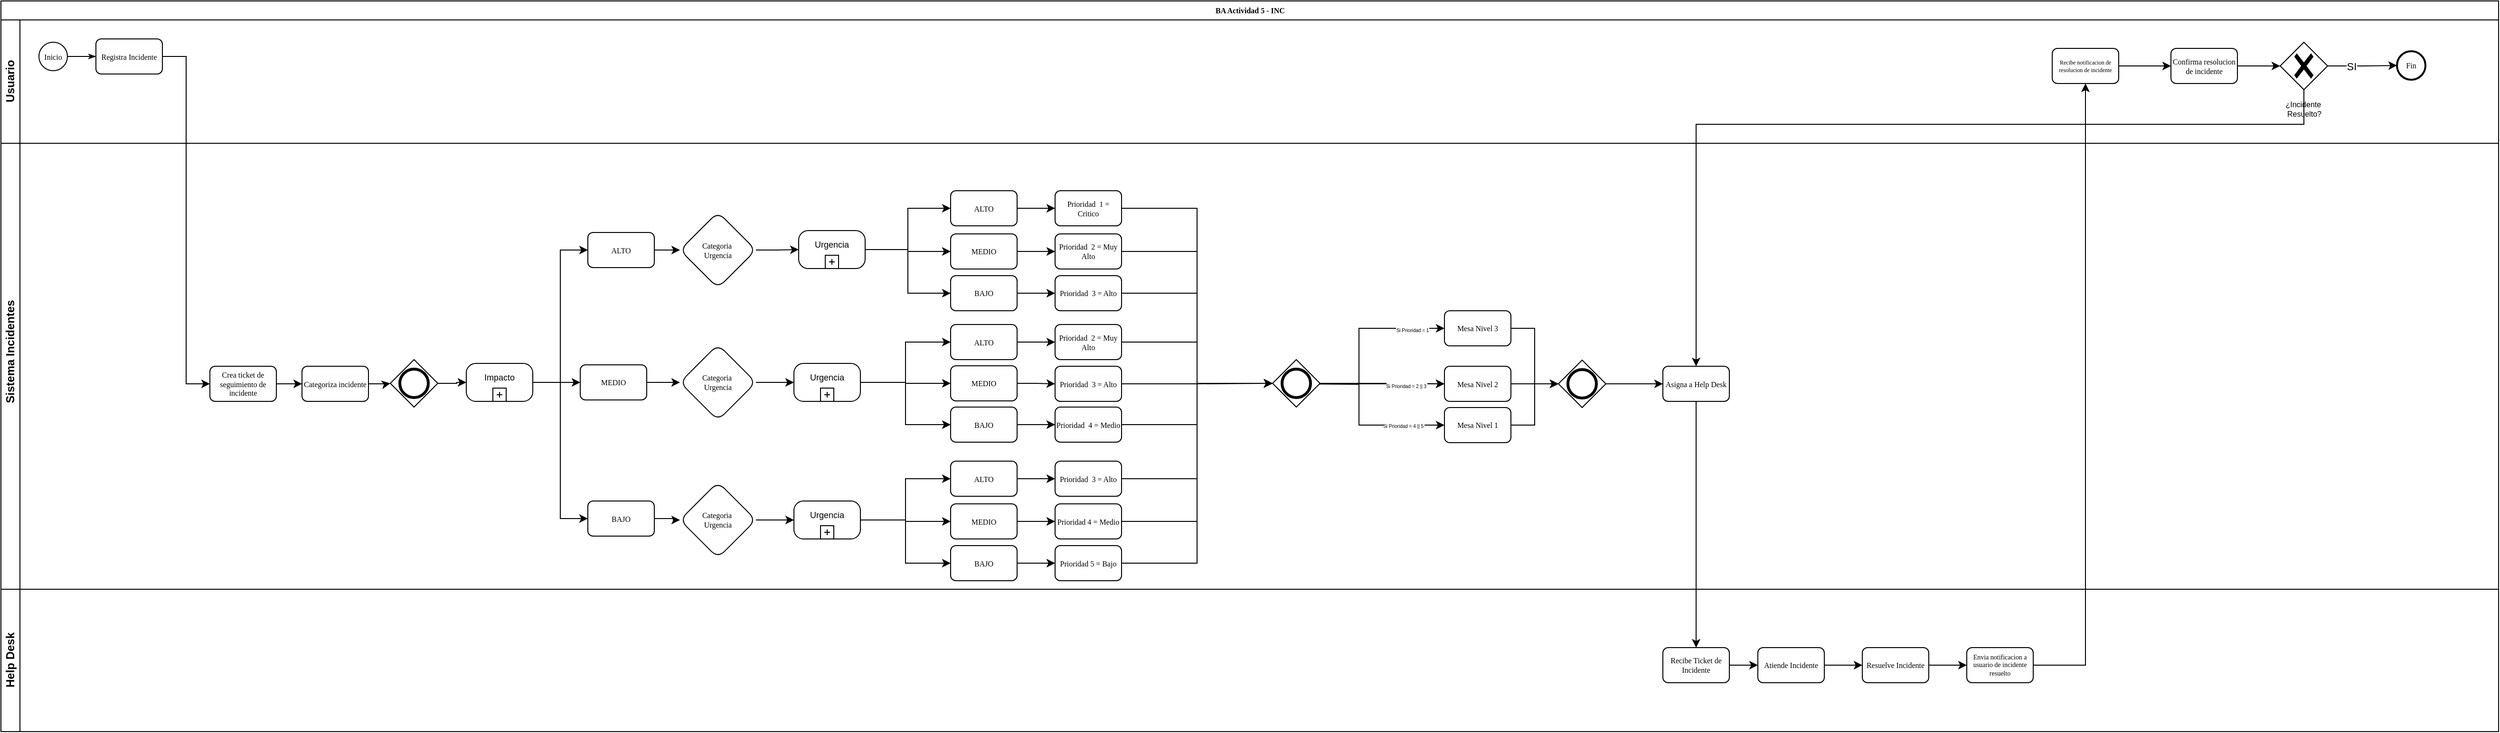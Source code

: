 <mxfile version="24.7.16">
  <diagram name="Page-1" id="c7488fd3-1785-93aa-aadb-54a6760d102a">
    <mxGraphModel dx="809" dy="1863" grid="1" gridSize="10" guides="1" tooltips="1" connect="1" arrows="1" fold="1" page="1" pageScale="1" pageWidth="1100" pageHeight="850" background="none" math="0" shadow="0">
      <root>
        <mxCell id="0" />
        <mxCell id="1" parent="0" />
        <mxCell id="2b4e8129b02d487f-1" value="BA Actividad 5 - INC" style="swimlane;html=1;childLayout=stackLayout;horizontal=1;startSize=20;horizontalStack=0;rounded=0;shadow=0;labelBackgroundColor=none;strokeWidth=1;fontFamily=Verdana;fontSize=8;align=center;" parent="1" vertex="1">
          <mxGeometry x="1530" y="-130" width="2630" height="770" as="geometry" />
        </mxCell>
        <mxCell id="e23jJSi7eGpReLM6J05w-50" value="" style="edgeStyle=orthogonalEdgeStyle;rounded=0;orthogonalLoop=1;jettySize=auto;html=1;entryX=0.5;entryY=0;entryDx=0;entryDy=0;exitX=0.5;exitY=1;exitDx=0;exitDy=0;" parent="2b4e8129b02d487f-1" source="e23jJSi7eGpReLM6J05w-35" target="e23jJSi7eGpReLM6J05w-64" edge="1">
          <mxGeometry relative="1" as="geometry">
            <mxPoint x="1445.067" y="559.5" as="targetPoint" />
          </mxGeometry>
        </mxCell>
        <mxCell id="2b4e8129b02d487f-3" value="Sistema Incidentes&amp;nbsp; &amp;nbsp; &amp;nbsp; &amp;nbsp; &amp;nbsp; &amp;nbsp; &amp;nbsp; &amp;nbsp; &amp;nbsp; &amp;nbsp; &amp;nbsp; &amp;nbsp; &amp;nbsp; &amp;nbsp; &amp;nbsp;&amp;nbsp;" style="swimlane;html=1;startSize=20;horizontal=0;" parent="2b4e8129b02d487f-1" vertex="1">
          <mxGeometry y="20" width="2630" height="600" as="geometry" />
        </mxCell>
        <mxCell id="e23jJSi7eGpReLM6J05w-98" value="" style="edgeStyle=orthogonalEdgeStyle;rounded=0;orthogonalLoop=1;jettySize=auto;html=1;" parent="2b4e8129b02d487f-3" source="2b4e8129b02d487f-7" target="e23jJSi7eGpReLM6J05w-97" edge="1">
          <mxGeometry relative="1" as="geometry" />
        </mxCell>
        <mxCell id="2b4e8129b02d487f-7" value="Crea ticket de seguimiento de incidente" style="rounded=1;whiteSpace=wrap;html=1;shadow=0;labelBackgroundColor=none;strokeWidth=1;fontFamily=Verdana;fontSize=8;align=center;" parent="2b4e8129b02d487f-3" vertex="1">
          <mxGeometry x="220" y="365" width="70" height="37" as="geometry" />
        </mxCell>
        <mxCell id="e23jJSi7eGpReLM6J05w-94" style="edgeStyle=orthogonalEdgeStyle;rounded=0;orthogonalLoop=1;jettySize=auto;html=1;entryX=0;entryY=0.5;entryDx=0;entryDy=0;exitX=1;exitY=0.5;exitDx=0;exitDy=0;exitPerimeter=0;" parent="2b4e8129b02d487f-3" source="e23jJSi7eGpReLM6J05w-47" target="e23jJSi7eGpReLM6J05w-84" edge="1">
          <mxGeometry relative="1" as="geometry">
            <mxPoint x="492" y="423.53" as="sourcePoint" />
          </mxGeometry>
        </mxCell>
        <mxCell id="e23jJSi7eGpReLM6J05w-95" style="edgeStyle=orthogonalEdgeStyle;rounded=0;orthogonalLoop=1;jettySize=auto;html=1;entryX=0;entryY=0.5;entryDx=0;entryDy=0;exitX=1;exitY=0.5;exitDx=0;exitDy=0;exitPerimeter=0;" parent="2b4e8129b02d487f-3" source="e23jJSi7eGpReLM6J05w-47" target="e23jJSi7eGpReLM6J05w-85" edge="1">
          <mxGeometry relative="1" as="geometry">
            <mxPoint x="492" y="423.53" as="sourcePoint" />
          </mxGeometry>
        </mxCell>
        <mxCell id="e23jJSi7eGpReLM6J05w-47" value="Impacto&lt;div&gt;&lt;br&gt;&lt;/div&gt;" style="points=[[0.25,0,0],[0.5,0,0],[0.75,0,0],[1,0.25,0],[1,0.5,0],[1,0.75,0],[0.75,1,0],[0.5,1,0],[0.25,1,0],[0,0.75,0],[0,0.5,0],[0,0.25,0]];shape=mxgraph.bpmn.task;whiteSpace=wrap;rectStyle=rounded;size=10;html=1;container=1;expand=0;collapsible=0;taskMarker=abstract;isLoopSub=1;fontSize=9;" parent="2b4e8129b02d487f-3" vertex="1">
          <mxGeometry x="490" y="362" width="70" height="40" as="geometry" />
        </mxCell>
        <mxCell id="e23jJSi7eGpReLM6J05w-91" style="edgeStyle=orthogonalEdgeStyle;rounded=0;orthogonalLoop=1;jettySize=auto;html=1;entryX=0;entryY=0.5;entryDx=0;entryDy=0;" parent="2b4e8129b02d487f-3" source="e23jJSi7eGpReLM6J05w-48" target="e23jJSi7eGpReLM6J05w-88" edge="1">
          <mxGeometry relative="1" as="geometry" />
        </mxCell>
        <mxCell id="e23jJSi7eGpReLM6J05w-92" style="edgeStyle=orthogonalEdgeStyle;rounded=0;orthogonalLoop=1;jettySize=auto;html=1;entryX=0;entryY=0.5;entryDx=0;entryDy=0;" parent="2b4e8129b02d487f-3" source="e23jJSi7eGpReLM6J05w-48" target="e23jJSi7eGpReLM6J05w-90" edge="1">
          <mxGeometry relative="1" as="geometry" />
        </mxCell>
        <mxCell id="e23jJSi7eGpReLM6J05w-93" style="edgeStyle=orthogonalEdgeStyle;rounded=0;orthogonalLoop=1;jettySize=auto;html=1;entryX=0;entryY=0.5;entryDx=0;entryDy=0;" parent="2b4e8129b02d487f-3" source="e23jJSi7eGpReLM6J05w-48" target="e23jJSi7eGpReLM6J05w-89" edge="1">
          <mxGeometry relative="1" as="geometry" />
        </mxCell>
        <mxCell id="e23jJSi7eGpReLM6J05w-48" value="Urgencia&lt;div&gt;&lt;br&gt;&lt;/div&gt;" style="points=[[0.25,0,0],[0.5,0,0],[0.75,0,0],[1,0.25,0],[1,0.5,0],[1,0.75,0],[0.75,1,0],[0.5,1,0],[0.25,1,0],[0,0.75,0],[0,0.5,0],[0,0.25,0]];shape=mxgraph.bpmn.task;whiteSpace=wrap;rectStyle=rounded;size=10;html=1;container=1;expand=0;collapsible=0;taskMarker=abstract;isLoopSub=1;fontSize=9;" parent="2b4e8129b02d487f-3" vertex="1">
          <mxGeometry x="840" y="222.03" width="70" height="40" as="geometry" />
        </mxCell>
        <mxCell id="kNHVF4_L03INx26dkws6-225" style="edgeStyle=orthogonalEdgeStyle;rounded=0;orthogonalLoop=1;jettySize=auto;html=1;entryX=0;entryY=0.5;entryDx=0;entryDy=0;" edge="1" parent="2b4e8129b02d487f-3" source="e23jJSi7eGpReLM6J05w-89" target="kNHVF4_L03INx26dkws6-110">
          <mxGeometry relative="1" as="geometry" />
        </mxCell>
        <mxCell id="e23jJSi7eGpReLM6J05w-89" value="MEDIO" style="rounded=1;whiteSpace=wrap;html=1;shadow=0;labelBackgroundColor=none;strokeWidth=1;fontFamily=Verdana;fontSize=8;align=center;" parent="2b4e8129b02d487f-3" vertex="1">
          <mxGeometry x="1000" y="225.53" width="70" height="37" as="geometry" />
        </mxCell>
        <mxCell id="e23jJSi7eGpReLM6J05w-97" value="Categoriza incidente" style="rounded=1;whiteSpace=wrap;html=1;shadow=0;labelBackgroundColor=none;strokeWidth=1;fontFamily=Verdana;fontSize=8;align=center;" parent="2b4e8129b02d487f-3" vertex="1">
          <mxGeometry x="317" y="365" width="70" height="37" as="geometry" />
        </mxCell>
        <mxCell id="e23jJSi7eGpReLM6J05w-99" value="" style="points=[[0.25,0.25,0],[0.5,0,0],[0.75,0.25,0],[1,0.5,0],[0.75,0.75,0],[0.5,1,0],[0.25,0.75,0],[0,0.5,0]];shape=mxgraph.bpmn.gateway2;html=1;verticalLabelPosition=bottom;labelBackgroundColor=#ffffff;verticalAlign=top;align=center;perimeter=rhombusPerimeter;outlineConnect=0;outline=end;symbol=general;" parent="2b4e8129b02d487f-3" vertex="1">
          <mxGeometry x="410" y="358" width="50" height="50" as="geometry" />
        </mxCell>
        <mxCell id="e23jJSi7eGpReLM6J05w-101" style="edgeStyle=orthogonalEdgeStyle;rounded=0;orthogonalLoop=1;jettySize=auto;html=1;entryX=0;entryY=0.5;entryDx=0;entryDy=0;entryPerimeter=0;" parent="2b4e8129b02d487f-3" source="e23jJSi7eGpReLM6J05w-99" target="e23jJSi7eGpReLM6J05w-47" edge="1">
          <mxGeometry relative="1" as="geometry" />
        </mxCell>
        <mxCell id="kNHVF4_L03INx26dkws6-99" value="" style="edgeStyle=orthogonalEdgeStyle;rounded=0;orthogonalLoop=1;jettySize=auto;html=1;" edge="1" parent="2b4e8129b02d487f-3" source="e23jJSi7eGpReLM6J05w-84" target="kNHVF4_L03INx26dkws6-98">
          <mxGeometry relative="1" as="geometry" />
        </mxCell>
        <mxCell id="e23jJSi7eGpReLM6J05w-84" value="ALTO" style="rounded=1;whiteSpace=wrap;html=1;shadow=0;labelBackgroundColor=none;strokeWidth=1;fontFamily=Verdana;fontSize=8;align=center;" parent="2b4e8129b02d487f-3" vertex="1">
          <mxGeometry x="618" y="224.03" width="70" height="37" as="geometry" />
        </mxCell>
        <mxCell id="kNHVF4_L03INx26dkws6-109" value="" style="edgeStyle=orthogonalEdgeStyle;rounded=0;orthogonalLoop=1;jettySize=auto;html=1;" edge="1" parent="2b4e8129b02d487f-3" source="e23jJSi7eGpReLM6J05w-88" target="kNHVF4_L03INx26dkws6-108">
          <mxGeometry relative="1" as="geometry" />
        </mxCell>
        <mxCell id="e23jJSi7eGpReLM6J05w-88" value="ALTO" style="rounded=1;whiteSpace=wrap;html=1;shadow=0;labelBackgroundColor=none;strokeWidth=1;fontFamily=Verdana;fontSize=8;align=center;" parent="2b4e8129b02d487f-3" vertex="1">
          <mxGeometry x="1000" y="180.03" width="70" height="37" as="geometry" />
        </mxCell>
        <mxCell id="2b4e8129b02d487f-2" value="Usuario" style="swimlane;html=1;startSize=20;horizontal=0;" parent="2b4e8129b02d487f-3" vertex="1">
          <mxGeometry width="2630" height="130" as="geometry" />
        </mxCell>
        <mxCell id="2b4e8129b02d487f-18" style="edgeStyle=orthogonalEdgeStyle;rounded=0;html=1;labelBackgroundColor=none;startArrow=none;startFill=0;startSize=5;endArrow=classicThin;endFill=1;endSize=5;jettySize=auto;orthogonalLoop=1;strokeWidth=1;fontFamily=Verdana;fontSize=8" parent="2b4e8129b02d487f-2" source="2b4e8129b02d487f-5" target="2b4e8129b02d487f-6" edge="1">
          <mxGeometry relative="1" as="geometry" />
        </mxCell>
        <mxCell id="2b4e8129b02d487f-5" value="Inicio" style="ellipse;whiteSpace=wrap;html=1;rounded=0;shadow=0;labelBackgroundColor=none;strokeWidth=1;fontFamily=Verdana;fontSize=8;align=center;" parent="2b4e8129b02d487f-2" vertex="1">
          <mxGeometry x="40" y="23.5" width="30" height="30" as="geometry" />
        </mxCell>
        <mxCell id="2b4e8129b02d487f-6" value="Registra Incidente" style="rounded=1;whiteSpace=wrap;html=1;shadow=0;labelBackgroundColor=none;strokeWidth=1;fontFamily=Verdana;fontSize=8;align=center;" parent="2b4e8129b02d487f-2" vertex="1">
          <mxGeometry x="100" y="20.0" width="70" height="37" as="geometry" />
        </mxCell>
        <mxCell id="e23jJSi7eGpReLM6J05w-70" value="&lt;font style=&quot;font-size: 6px;&quot;&gt;Recibe notificacion de resolucion de incidente&lt;/font&gt;" style="rounded=1;whiteSpace=wrap;html=1;shadow=0;labelBackgroundColor=none;strokeWidth=1;fontFamily=Verdana;fontSize=6;align=center;" parent="2b4e8129b02d487f-2" vertex="1">
          <mxGeometry x="2160" y="30" width="70" height="37" as="geometry" />
        </mxCell>
        <mxCell id="e23jJSi7eGpReLM6J05w-73" value="" style="edgeStyle=orthogonalEdgeStyle;rounded=0;orthogonalLoop=1;jettySize=auto;html=1;" parent="2b4e8129b02d487f-2" source="e23jJSi7eGpReLM6J05w-70" target="e23jJSi7eGpReLM6J05w-72" edge="1">
          <mxGeometry relative="1" as="geometry" />
        </mxCell>
        <mxCell id="e23jJSi7eGpReLM6J05w-72" value="&lt;font style=&quot;font-size: 8px;&quot;&gt;Confirma resolucion de incidente&lt;/font&gt;" style="rounded=1;whiteSpace=wrap;html=1;shadow=0;labelBackgroundColor=none;strokeWidth=1;fontFamily=Verdana;fontSize=7;align=center;" parent="2b4e8129b02d487f-2" vertex="1">
          <mxGeometry x="2285" y="30" width="70" height="37" as="geometry" />
        </mxCell>
        <mxCell id="e23jJSi7eGpReLM6J05w-2" value="&lt;font style=&quot;font-size: 8px;&quot;&gt;¿Incidente&amp;nbsp;&lt;/font&gt;&lt;div style=&quot;font-size: 8px;&quot;&gt;&lt;font style=&quot;font-size: 8px;&quot;&gt;Resuelto?&lt;/font&gt;&lt;/div&gt;" style="points=[[0.25,0.25,0],[0.5,0,0],[0.75,0.25,0],[1,0.5,0],[0.75,0.75,0],[0.5,1,0],[0.25,0.75,0],[0,0.5,0]];shape=mxgraph.bpmn.gateway2;html=1;verticalLabelPosition=bottom;labelBackgroundColor=#ffffff;verticalAlign=top;align=center;perimeter=rhombusPerimeter;outlineConnect=0;outline=none;symbol=none;gwType=exclusive;" parent="2b4e8129b02d487f-2" vertex="1">
          <mxGeometry x="2400" y="23.5" width="50" height="50" as="geometry" />
        </mxCell>
        <mxCell id="e23jJSi7eGpReLM6J05w-74" style="edgeStyle=orthogonalEdgeStyle;rounded=0;orthogonalLoop=1;jettySize=auto;html=1;" parent="2b4e8129b02d487f-2" source="e23jJSi7eGpReLM6J05w-72" target="e23jJSi7eGpReLM6J05w-2" edge="1">
          <mxGeometry relative="1" as="geometry" />
        </mxCell>
        <mxCell id="e23jJSi7eGpReLM6J05w-78" value="Fin" style="ellipse;whiteSpace=wrap;html=1;rounded=0;shadow=0;labelBackgroundColor=none;strokeWidth=2;fontFamily=Verdana;fontSize=8;align=center;" parent="2b4e8129b02d487f-2" vertex="1">
          <mxGeometry x="2523" y="33" width="30" height="30" as="geometry" />
        </mxCell>
        <mxCell id="e23jJSi7eGpReLM6J05w-79" value="" style="edgeStyle=orthogonalEdgeStyle;rounded=0;orthogonalLoop=1;jettySize=auto;html=1;" parent="2b4e8129b02d487f-2" source="e23jJSi7eGpReLM6J05w-2" target="e23jJSi7eGpReLM6J05w-78" edge="1">
          <mxGeometry relative="1" as="geometry" />
        </mxCell>
        <mxCell id="e23jJSi7eGpReLM6J05w-80" value="SI" style="edgeLabel;html=1;align=center;verticalAlign=middle;resizable=0;points=[];" parent="e23jJSi7eGpReLM6J05w-79" vertex="1" connectable="0">
          <mxGeometry x="-0.325" relative="1" as="geometry">
            <mxPoint as="offset" />
          </mxGeometry>
        </mxCell>
        <mxCell id="e23jJSi7eGpReLM6J05w-1" value="" style="edgeStyle=orthogonalEdgeStyle;rounded=0;orthogonalLoop=1;jettySize=auto;html=1;exitX=1;exitY=0.5;exitDx=0;exitDy=0;entryX=0;entryY=0.5;entryDx=0;entryDy=0;" parent="2b4e8129b02d487f-3" source="2b4e8129b02d487f-6" target="2b4e8129b02d487f-7" edge="1">
          <mxGeometry relative="1" as="geometry">
            <mxPoint x="180" y="89.997" as="sourcePoint" />
          </mxGeometry>
        </mxCell>
        <mxCell id="kNHVF4_L03INx26dkws6-103" value="" style="edgeStyle=orthogonalEdgeStyle;rounded=0;orthogonalLoop=1;jettySize=auto;html=1;" edge="1" parent="2b4e8129b02d487f-3" source="e23jJSi7eGpReLM6J05w-85" target="kNHVF4_L03INx26dkws6-101">
          <mxGeometry relative="1" as="geometry" />
        </mxCell>
        <mxCell id="e23jJSi7eGpReLM6J05w-85" value="MEDIO" style="rounded=1;whiteSpace=wrap;html=1;shadow=0;labelBackgroundColor=none;strokeWidth=1;fontFamily=Verdana;fontSize=8;align=center;" parent="2b4e8129b02d487f-3" vertex="1">
          <mxGeometry x="610" y="363.5" width="70" height="37" as="geometry" />
        </mxCell>
        <mxCell id="kNHVF4_L03INx26dkws6-226" style="edgeStyle=orthogonalEdgeStyle;rounded=0;orthogonalLoop=1;jettySize=auto;html=1;entryX=0;entryY=0.5;entryDx=0;entryDy=0;" edge="1" parent="2b4e8129b02d487f-3" source="e23jJSi7eGpReLM6J05w-90" target="kNHVF4_L03INx26dkws6-112">
          <mxGeometry relative="1" as="geometry" />
        </mxCell>
        <mxCell id="e23jJSi7eGpReLM6J05w-90" value="BAJO" style="rounded=1;whiteSpace=wrap;html=1;shadow=0;labelBackgroundColor=none;strokeWidth=1;fontFamily=Verdana;fontSize=8;align=center;" parent="2b4e8129b02d487f-3" vertex="1">
          <mxGeometry x="1000" y="269.53" width="70" height="37" as="geometry" />
        </mxCell>
        <mxCell id="e23jJSi7eGpReLM6J05w-119" style="edgeStyle=orthogonalEdgeStyle;rounded=0;orthogonalLoop=1;jettySize=auto;html=1;entryX=0;entryY=0.5;entryDx=0;entryDy=0;entryPerimeter=0;" parent="2b4e8129b02d487f-3" source="e23jJSi7eGpReLM6J05w-97" target="e23jJSi7eGpReLM6J05w-99" edge="1">
          <mxGeometry relative="1" as="geometry" />
        </mxCell>
        <mxCell id="e23jJSi7eGpReLM6J05w-18" value="Prioridad&amp;nbsp;&amp;nbsp;2 = Muy Alto" style="rounded=1;whiteSpace=wrap;html=1;shadow=0;labelBackgroundColor=none;strokeWidth=1;fontFamily=Verdana;fontSize=8;align=center;" parent="2b4e8129b02d487f-3" vertex="1">
          <mxGeometry x="1110" y="321" width="70" height="37" as="geometry" />
        </mxCell>
        <mxCell id="e23jJSi7eGpReLM6J05w-81" style="edgeStyle=orthogonalEdgeStyle;rounded=0;orthogonalLoop=1;jettySize=auto;html=1;entryX=0.5;entryY=0;entryDx=0;entryDy=0;exitX=0.5;exitY=1;exitDx=0;exitDy=0;exitPerimeter=0;" parent="2b4e8129b02d487f-3" source="e23jJSi7eGpReLM6J05w-2" target="e23jJSi7eGpReLM6J05w-35" edge="1">
          <mxGeometry relative="1" as="geometry">
            <mxPoint x="2780" y="16.5" as="sourcePoint" />
            <mxPoint x="1940" y="31.5" as="targetPoint" />
            <Array as="points">
              <mxPoint x="2425" y="110" />
              <mxPoint x="1785" y="110" />
            </Array>
          </mxGeometry>
        </mxCell>
        <mxCell id="e23jJSi7eGpReLM6J05w-36" style="edgeStyle=orthogonalEdgeStyle;rounded=0;orthogonalLoop=1;jettySize=auto;html=1;entryX=0;entryY=0.5;entryDx=0;entryDy=0;" parent="2b4e8129b02d487f-3" source="e23jJSi7eGpReLM6J05w-24" target="e23jJSi7eGpReLM6J05w-35" edge="1">
          <mxGeometry relative="1" as="geometry" />
        </mxCell>
        <mxCell id="e23jJSi7eGpReLM6J05w-26" style="edgeStyle=orthogonalEdgeStyle;rounded=0;orthogonalLoop=1;jettySize=auto;html=1;entryX=0;entryY=0.5;entryDx=0;entryDy=0;entryPerimeter=0;exitX=1;exitY=0.5;exitDx=0;exitDy=0;" parent="2b4e8129b02d487f-3" source="e23jJSi7eGpReLM6J05w-37" target="e23jJSi7eGpReLM6J05w-24" edge="1">
          <mxGeometry relative="1" as="geometry" />
        </mxCell>
        <mxCell id="e23jJSi7eGpReLM6J05w-45" style="edgeStyle=orthogonalEdgeStyle;rounded=0;orthogonalLoop=1;jettySize=auto;html=1;" parent="2b4e8129b02d487f-3" source="e23jJSi7eGpReLM6J05w-39" target="e23jJSi7eGpReLM6J05w-24" edge="1">
          <mxGeometry relative="1" as="geometry" />
        </mxCell>
        <mxCell id="e23jJSi7eGpReLM6J05w-46" style="edgeStyle=orthogonalEdgeStyle;rounded=0;orthogonalLoop=1;jettySize=auto;html=1;entryX=0;entryY=0.5;entryDx=0;entryDy=0;entryPerimeter=0;exitX=1;exitY=0.5;exitDx=0;exitDy=0;" parent="2b4e8129b02d487f-3" source="e23jJSi7eGpReLM6J05w-42" target="e23jJSi7eGpReLM6J05w-24" edge="1">
          <mxGeometry relative="1" as="geometry">
            <mxPoint x="2092" y="290.497" as="sourcePoint" />
          </mxGeometry>
        </mxCell>
        <mxCell id="e23jJSi7eGpReLM6J05w-24" value="" style="points=[[0.25,0.25,0],[0.5,0,0],[0.75,0.25,0],[1,0.5,0],[0.75,0.75,0],[0.5,1,0],[0.25,0.75,0],[0,0.5,0]];shape=mxgraph.bpmn.gateway2;html=1;verticalLabelPosition=bottom;labelBackgroundColor=#ffffff;verticalAlign=top;align=center;perimeter=rhombusPerimeter;outlineConnect=0;outline=end;symbol=general;" parent="2b4e8129b02d487f-3" vertex="1">
          <mxGeometry x="1640" y="358.5" width="50" height="50" as="geometry" />
        </mxCell>
        <mxCell id="e23jJSi7eGpReLM6J05w-35" value="Asigna a Help Desk" style="rounded=1;whiteSpace=wrap;html=1;shadow=0;labelBackgroundColor=none;strokeWidth=1;fontFamily=Verdana;fontSize=8;align=center;" parent="2b4e8129b02d487f-3" vertex="1">
          <mxGeometry x="1750" y="365" width="70" height="37" as="geometry" />
        </mxCell>
        <mxCell id="e23jJSi7eGpReLM6J05w-37" value="Mesa Nivel 3" style="rounded=1;whiteSpace=wrap;html=1;shadow=0;labelBackgroundColor=none;strokeWidth=1;fontFamily=Verdana;fontSize=8;align=center;" parent="2b4e8129b02d487f-3" vertex="1">
          <mxGeometry x="1520" y="306.53" width="70" height="37" as="geometry" />
        </mxCell>
        <mxCell id="e23jJSi7eGpReLM6J05w-42" value="Mesa Nivel 1" style="rounded=1;whiteSpace=wrap;html=1;shadow=0;labelBackgroundColor=none;strokeWidth=1;fontFamily=Verdana;fontSize=8;align=center;" parent="2b4e8129b02d487f-3" vertex="1">
          <mxGeometry x="1520" y="408.5" width="70" height="37" as="geometry" />
        </mxCell>
        <mxCell id="kNHVF4_L03INx26dkws6-3" style="edgeStyle=orthogonalEdgeStyle;rounded=0;orthogonalLoop=1;jettySize=auto;html=1;exitX=1;exitY=0.5;exitDx=0;exitDy=0;exitPerimeter=0;entryX=0;entryY=0.5;entryDx=0;entryDy=0;" edge="1" parent="2b4e8129b02d487f-3" source="kNHVF4_L03INx26dkws6-1" target="e23jJSi7eGpReLM6J05w-37">
          <mxGeometry relative="1" as="geometry">
            <Array as="points">
              <mxPoint x="1430" y="383" />
              <mxPoint x="1430" y="325" />
            </Array>
          </mxGeometry>
        </mxCell>
        <mxCell id="kNHVF4_L03INx26dkws6-9" value="&lt;font style=&quot;font-size: 5px;&quot;&gt;Si Prioridad = 1&lt;/font&gt;" style="edgeLabel;html=1;align=center;verticalAlign=middle;resizable=0;points=[];" vertex="1" connectable="0" parent="kNHVF4_L03INx26dkws6-3">
          <mxGeometry x="0.637" relative="1" as="geometry">
            <mxPoint as="offset" />
          </mxGeometry>
        </mxCell>
        <mxCell id="kNHVF4_L03INx26dkws6-4" style="edgeStyle=orthogonalEdgeStyle;rounded=0;orthogonalLoop=1;jettySize=auto;html=1;entryX=0;entryY=0.5;entryDx=0;entryDy=0;" edge="1" parent="2b4e8129b02d487f-3" source="kNHVF4_L03INx26dkws6-1" target="e23jJSi7eGpReLM6J05w-39">
          <mxGeometry relative="1" as="geometry" />
        </mxCell>
        <mxCell id="kNHVF4_L03INx26dkws6-5" style="edgeStyle=orthogonalEdgeStyle;rounded=0;orthogonalLoop=1;jettySize=auto;html=1;entryX=0;entryY=0.5;entryDx=0;entryDy=0;" edge="1" parent="2b4e8129b02d487f-3" source="e23jJSi7eGpReLM6J05w-39" target="e23jJSi7eGpReLM6J05w-42">
          <mxGeometry relative="1" as="geometry">
            <Array as="points">
              <mxPoint x="1350" y="384" />
              <mxPoint x="1430" y="384" />
              <mxPoint x="1430" y="427" />
            </Array>
          </mxGeometry>
        </mxCell>
        <mxCell id="kNHVF4_L03INx26dkws6-245" value="&lt;span style=&quot;font-size: 5px;&quot;&gt;Si Prioridad = 4 || 5&amp;nbsp;&lt;/span&gt;" style="edgeLabel;html=1;align=center;verticalAlign=middle;resizable=0;points=[];" vertex="1" connectable="0" parent="kNHVF4_L03INx26dkws6-5">
          <mxGeometry x="0.773" y="1" relative="1" as="geometry">
            <mxPoint as="offset" />
          </mxGeometry>
        </mxCell>
        <mxCell id="kNHVF4_L03INx26dkws6-1" value="" style="points=[[0.25,0.25,0],[0.5,0,0],[0.75,0.25,0],[1,0.5,0],[0.75,0.75,0],[0.5,1,0],[0.25,0.75,0],[0,0.5,0]];shape=mxgraph.bpmn.gateway2;html=1;verticalLabelPosition=bottom;labelBackgroundColor=#ffffff;verticalAlign=top;align=center;perimeter=rhombusPerimeter;outlineConnect=0;outline=end;symbol=general;" vertex="1" parent="2b4e8129b02d487f-3">
          <mxGeometry x="1339" y="358" width="50" height="50" as="geometry" />
        </mxCell>
        <mxCell id="kNHVF4_L03INx26dkws6-84" style="edgeStyle=orthogonalEdgeStyle;rounded=0;orthogonalLoop=1;jettySize=auto;html=1;entryX=0;entryY=0.5;entryDx=0;entryDy=0;" edge="1" parent="2b4e8129b02d487f-3" source="kNHVF4_L03INx26dkws6-87" target="kNHVF4_L03INx26dkws6-89">
          <mxGeometry relative="1" as="geometry" />
        </mxCell>
        <mxCell id="kNHVF4_L03INx26dkws6-85" style="edgeStyle=orthogonalEdgeStyle;rounded=0;orthogonalLoop=1;jettySize=auto;html=1;entryX=0;entryY=0.5;entryDx=0;entryDy=0;" edge="1" parent="2b4e8129b02d487f-3" source="kNHVF4_L03INx26dkws6-87" target="kNHVF4_L03INx26dkws6-90">
          <mxGeometry relative="1" as="geometry" />
        </mxCell>
        <mxCell id="kNHVF4_L03INx26dkws6-86" style="edgeStyle=orthogonalEdgeStyle;rounded=0;orthogonalLoop=1;jettySize=auto;html=1;entryX=0;entryY=0.5;entryDx=0;entryDy=0;" edge="1" parent="2b4e8129b02d487f-3" source="kNHVF4_L03INx26dkws6-87" target="kNHVF4_L03INx26dkws6-88">
          <mxGeometry relative="1" as="geometry" />
        </mxCell>
        <mxCell id="kNHVF4_L03INx26dkws6-87" value="Urgencia&lt;div&gt;&lt;br&gt;&lt;/div&gt;" style="points=[[0.25,0,0],[0.5,0,0],[0.75,0,0],[1,0.25,0],[1,0.5,0],[1,0.75,0],[0.75,1,0],[0.5,1,0],[0.25,1,0],[0,0.75,0],[0,0.5,0],[0,0.25,0]];shape=mxgraph.bpmn.task;whiteSpace=wrap;rectStyle=rounded;size=10;html=1;container=1;expand=0;collapsible=0;taskMarker=abstract;isLoopSub=1;fontSize=9;" vertex="1" parent="2b4e8129b02d487f-3">
          <mxGeometry x="835" y="362" width="70" height="40" as="geometry" />
        </mxCell>
        <mxCell id="kNHVF4_L03INx26dkws6-228" style="edgeStyle=orthogonalEdgeStyle;rounded=0;orthogonalLoop=1;jettySize=auto;html=1;" edge="1" parent="2b4e8129b02d487f-3" source="kNHVF4_L03INx26dkws6-88" target="kNHVF4_L03INx26dkws6-219">
          <mxGeometry relative="1" as="geometry" />
        </mxCell>
        <mxCell id="kNHVF4_L03INx26dkws6-88" value="MEDIO" style="rounded=1;whiteSpace=wrap;html=1;shadow=0;labelBackgroundColor=none;strokeWidth=1;fontFamily=Verdana;fontSize=8;align=center;" vertex="1" parent="2b4e8129b02d487f-3">
          <mxGeometry x="1000" y="364.5" width="70" height="37" as="geometry" />
        </mxCell>
        <mxCell id="kNHVF4_L03INx26dkws6-227" style="edgeStyle=orthogonalEdgeStyle;rounded=0;orthogonalLoop=1;jettySize=auto;html=1;" edge="1" parent="2b4e8129b02d487f-3" source="kNHVF4_L03INx26dkws6-89" target="e23jJSi7eGpReLM6J05w-18">
          <mxGeometry relative="1" as="geometry" />
        </mxCell>
        <mxCell id="kNHVF4_L03INx26dkws6-89" value="ALTO" style="rounded=1;whiteSpace=wrap;html=1;shadow=0;labelBackgroundColor=none;strokeWidth=1;fontFamily=Verdana;fontSize=8;align=center;" vertex="1" parent="2b4e8129b02d487f-3">
          <mxGeometry x="1000" y="321" width="70" height="37" as="geometry" />
        </mxCell>
        <mxCell id="kNHVF4_L03INx26dkws6-231" style="edgeStyle=orthogonalEdgeStyle;rounded=0;orthogonalLoop=1;jettySize=auto;html=1;entryX=0;entryY=0.5;entryDx=0;entryDy=0;" edge="1" parent="2b4e8129b02d487f-3" source="kNHVF4_L03INx26dkws6-90" target="kNHVF4_L03INx26dkws6-220">
          <mxGeometry relative="1" as="geometry" />
        </mxCell>
        <mxCell id="kNHVF4_L03INx26dkws6-90" value="BAJO" style="rounded=1;whiteSpace=wrap;html=1;shadow=0;labelBackgroundColor=none;strokeWidth=1;fontFamily=Verdana;fontSize=8;align=center;" vertex="1" parent="2b4e8129b02d487f-3">
          <mxGeometry x="1000" y="408" width="70" height="37" as="geometry" />
        </mxCell>
        <mxCell id="kNHVF4_L03INx26dkws6-98" value="Categoria&amp;nbsp;&lt;div&gt;Urgencia&lt;/div&gt;" style="rhombus;whiteSpace=wrap;html=1;fontSize=8;fontFamily=Verdana;rounded=1;shadow=0;labelBackgroundColor=none;strokeWidth=1;" vertex="1" parent="2b4e8129b02d487f-3">
          <mxGeometry x="715" y="202.53" width="80" height="80" as="geometry" />
        </mxCell>
        <mxCell id="kNHVF4_L03INx26dkws6-100" style="edgeStyle=orthogonalEdgeStyle;rounded=0;orthogonalLoop=1;jettySize=auto;html=1;entryX=0;entryY=0.5;entryDx=0;entryDy=0;entryPerimeter=0;" edge="1" parent="2b4e8129b02d487f-3" source="kNHVF4_L03INx26dkws6-98" target="e23jJSi7eGpReLM6J05w-48">
          <mxGeometry relative="1" as="geometry" />
        </mxCell>
        <mxCell id="kNHVF4_L03INx26dkws6-101" value="Categoria&amp;nbsp;&lt;div&gt;Urgencia&lt;/div&gt;" style="rhombus;whiteSpace=wrap;html=1;fontSize=8;fontFamily=Verdana;rounded=1;shadow=0;labelBackgroundColor=none;strokeWidth=1;" vertex="1" parent="2b4e8129b02d487f-3">
          <mxGeometry x="715" y="342" width="80" height="80" as="geometry" />
        </mxCell>
        <mxCell id="kNHVF4_L03INx26dkws6-106" style="edgeStyle=orthogonalEdgeStyle;rounded=0;orthogonalLoop=1;jettySize=auto;html=1;entryX=0;entryY=0.5;entryDx=0;entryDy=0;entryPerimeter=0;" edge="1" parent="2b4e8129b02d487f-3" source="kNHVF4_L03INx26dkws6-101" target="kNHVF4_L03INx26dkws6-87">
          <mxGeometry relative="1" as="geometry" />
        </mxCell>
        <mxCell id="kNHVF4_L03INx26dkws6-232" style="edgeStyle=orthogonalEdgeStyle;rounded=0;orthogonalLoop=1;jettySize=auto;html=1;entryX=0;entryY=0.5;entryDx=0;entryDy=0;" edge="1" parent="2b4e8129b02d487f-3" source="kNHVF4_L03INx26dkws6-96" target="kNHVF4_L03INx26dkws6-221">
          <mxGeometry relative="1" as="geometry" />
        </mxCell>
        <mxCell id="kNHVF4_L03INx26dkws6-96" value="ALTO" style="rounded=1;whiteSpace=wrap;html=1;shadow=0;labelBackgroundColor=none;strokeWidth=1;fontFamily=Verdana;fontSize=8;align=center;" vertex="1" parent="2b4e8129b02d487f-3">
          <mxGeometry x="1000" y="465" width="70" height="37" as="geometry" />
        </mxCell>
        <mxCell id="e23jJSi7eGpReLM6J05w-86" value="BAJO" style="rounded=1;whiteSpace=wrap;html=1;shadow=0;labelBackgroundColor=none;strokeWidth=1;fontFamily=Verdana;fontSize=8;align=center;" parent="2b4e8129b02d487f-3" vertex="1">
          <mxGeometry x="618" y="507" width="70" height="37" as="geometry" />
        </mxCell>
        <mxCell id="e23jJSi7eGpReLM6J05w-96" style="edgeStyle=orthogonalEdgeStyle;rounded=0;orthogonalLoop=1;jettySize=auto;html=1;entryX=0;entryY=0.5;entryDx=0;entryDy=0;exitX=1;exitY=0.5;exitDx=0;exitDy=0;exitPerimeter=0;" parent="2b4e8129b02d487f-3" source="e23jJSi7eGpReLM6J05w-47" target="e23jJSi7eGpReLM6J05w-86" edge="1">
          <mxGeometry relative="1" as="geometry">
            <mxPoint x="492" y="423.53" as="sourcePoint" />
          </mxGeometry>
        </mxCell>
        <mxCell id="kNHVF4_L03INx26dkws6-102" value="Categoria&amp;nbsp;&lt;div&gt;Urgencia&lt;/div&gt;" style="rhombus;whiteSpace=wrap;html=1;fontSize=8;fontFamily=Verdana;rounded=1;shadow=0;labelBackgroundColor=none;strokeWidth=1;" vertex="1" parent="2b4e8129b02d487f-3">
          <mxGeometry x="715" y="487" width="80" height="80" as="geometry" />
        </mxCell>
        <mxCell id="kNHVF4_L03INx26dkws6-105" value="" style="edgeStyle=orthogonalEdgeStyle;rounded=0;orthogonalLoop=1;jettySize=auto;html=1;" edge="1" parent="2b4e8129b02d487f-3" source="e23jJSi7eGpReLM6J05w-86" target="kNHVF4_L03INx26dkws6-102">
          <mxGeometry relative="1" as="geometry" />
        </mxCell>
        <mxCell id="kNHVF4_L03INx26dkws6-233" style="edgeStyle=orthogonalEdgeStyle;rounded=0;orthogonalLoop=1;jettySize=auto;html=1;entryX=0;entryY=0.5;entryDx=0;entryDy=0;" edge="1" parent="2b4e8129b02d487f-3" source="kNHVF4_L03INx26dkws6-95" target="kNHVF4_L03INx26dkws6-222">
          <mxGeometry relative="1" as="geometry" />
        </mxCell>
        <mxCell id="kNHVF4_L03INx26dkws6-95" value="MEDIO" style="rounded=1;whiteSpace=wrap;html=1;shadow=0;labelBackgroundColor=none;strokeWidth=1;fontFamily=Verdana;fontSize=8;align=center;" vertex="1" parent="2b4e8129b02d487f-3">
          <mxGeometry x="1000" y="510" width="70" height="37" as="geometry" />
        </mxCell>
        <mxCell id="kNHVF4_L03INx26dkws6-234" style="edgeStyle=orthogonalEdgeStyle;rounded=0;orthogonalLoop=1;jettySize=auto;html=1;entryX=0;entryY=0.5;entryDx=0;entryDy=0;" edge="1" parent="2b4e8129b02d487f-3" source="kNHVF4_L03INx26dkws6-97" target="kNHVF4_L03INx26dkws6-224">
          <mxGeometry relative="1" as="geometry" />
        </mxCell>
        <mxCell id="kNHVF4_L03INx26dkws6-97" value="BAJO" style="rounded=1;whiteSpace=wrap;html=1;shadow=0;labelBackgroundColor=none;strokeWidth=1;fontFamily=Verdana;fontSize=8;align=center;" vertex="1" parent="2b4e8129b02d487f-3">
          <mxGeometry x="1000" y="554" width="70" height="37" as="geometry" />
        </mxCell>
        <mxCell id="kNHVF4_L03INx26dkws6-94" value="Urgencia&lt;div&gt;&lt;br&gt;&lt;/div&gt;" style="points=[[0.25,0,0],[0.5,0,0],[0.75,0,0],[1,0.25,0],[1,0.5,0],[1,0.75,0],[0.75,1,0],[0.5,1,0],[0.25,1,0],[0,0.75,0],[0,0.5,0],[0,0.25,0]];shape=mxgraph.bpmn.task;whiteSpace=wrap;rectStyle=rounded;size=10;html=1;container=1;expand=0;collapsible=0;taskMarker=abstract;isLoopSub=1;fontSize=9;" vertex="1" parent="2b4e8129b02d487f-3">
          <mxGeometry x="835" y="507" width="70" height="40" as="geometry" />
        </mxCell>
        <mxCell id="kNHVF4_L03INx26dkws6-91" style="edgeStyle=orthogonalEdgeStyle;rounded=0;orthogonalLoop=1;jettySize=auto;html=1;entryX=0;entryY=0.5;entryDx=0;entryDy=0;" edge="1" parent="2b4e8129b02d487f-3" source="kNHVF4_L03INx26dkws6-94" target="kNHVF4_L03INx26dkws6-96">
          <mxGeometry relative="1" as="geometry" />
        </mxCell>
        <mxCell id="kNHVF4_L03INx26dkws6-107" style="edgeStyle=orthogonalEdgeStyle;rounded=0;orthogonalLoop=1;jettySize=auto;html=1;entryX=0;entryY=0.5;entryDx=0;entryDy=0;entryPerimeter=0;" edge="1" parent="2b4e8129b02d487f-3" source="kNHVF4_L03INx26dkws6-102" target="kNHVF4_L03INx26dkws6-94">
          <mxGeometry relative="1" as="geometry" />
        </mxCell>
        <mxCell id="kNHVF4_L03INx26dkws6-93" style="edgeStyle=orthogonalEdgeStyle;rounded=0;orthogonalLoop=1;jettySize=auto;html=1;entryX=0;entryY=0.5;entryDx=0;entryDy=0;" edge="1" parent="2b4e8129b02d487f-3" source="kNHVF4_L03INx26dkws6-94" target="kNHVF4_L03INx26dkws6-95">
          <mxGeometry relative="1" as="geometry" />
        </mxCell>
        <mxCell id="kNHVF4_L03INx26dkws6-92" style="edgeStyle=orthogonalEdgeStyle;rounded=0;orthogonalLoop=1;jettySize=auto;html=1;entryX=0;entryY=0.5;entryDx=0;entryDy=0;" edge="1" parent="2b4e8129b02d487f-3" source="kNHVF4_L03INx26dkws6-94" target="kNHVF4_L03INx26dkws6-97">
          <mxGeometry relative="1" as="geometry" />
        </mxCell>
        <mxCell id="kNHVF4_L03INx26dkws6-108" value="Prioridad&amp;nbsp; 1 = Critico" style="rounded=1;whiteSpace=wrap;html=1;shadow=0;labelBackgroundColor=none;strokeWidth=1;fontFamily=Verdana;fontSize=8;align=center;" vertex="1" parent="2b4e8129b02d487f-3">
          <mxGeometry x="1110" y="180.03" width="70" height="37" as="geometry" />
        </mxCell>
        <mxCell id="kNHVF4_L03INx26dkws6-110" value="Prioridad&amp;nbsp;&amp;nbsp;2 = Muy Alto" style="rounded=1;whiteSpace=wrap;html=1;shadow=0;labelBackgroundColor=none;strokeWidth=1;fontFamily=Verdana;fontSize=8;align=center;" vertex="1" parent="2b4e8129b02d487f-3">
          <mxGeometry x="1110" y="225.53" width="70" height="37" as="geometry" />
        </mxCell>
        <mxCell id="kNHVF4_L03INx26dkws6-112" value="Prioridad&amp;nbsp;&amp;nbsp;3 = Alto" style="rounded=1;whiteSpace=wrap;html=1;shadow=0;labelBackgroundColor=none;strokeWidth=1;fontFamily=Verdana;fontSize=8;align=center;" vertex="1" parent="2b4e8129b02d487f-3">
          <mxGeometry x="1110" y="269.53" width="70" height="37" as="geometry" />
        </mxCell>
        <mxCell id="kNHVF4_L03INx26dkws6-219" value="Prioridad&amp;nbsp;&amp;nbsp;3 = Alto" style="rounded=1;whiteSpace=wrap;html=1;shadow=0;labelBackgroundColor=none;strokeWidth=1;fontFamily=Verdana;fontSize=8;align=center;" vertex="1" parent="2b4e8129b02d487f-3">
          <mxGeometry x="1110" y="365" width="70" height="37" as="geometry" />
        </mxCell>
        <mxCell id="kNHVF4_L03INx26dkws6-220" value="Prioridad&amp;nbsp;&amp;nbsp;4 = Medio" style="rounded=1;whiteSpace=wrap;html=1;shadow=0;labelBackgroundColor=none;strokeWidth=1;fontFamily=Verdana;fontSize=8;align=center;" vertex="1" parent="2b4e8129b02d487f-3">
          <mxGeometry x="1110" y="408" width="70" height="37" as="geometry" />
        </mxCell>
        <mxCell id="kNHVF4_L03INx26dkws6-221" value="Prioridad&amp;nbsp;&amp;nbsp;3 = Alto" style="rounded=1;whiteSpace=wrap;html=1;shadow=0;labelBackgroundColor=none;strokeWidth=1;fontFamily=Verdana;fontSize=8;align=center;" vertex="1" parent="2b4e8129b02d487f-3">
          <mxGeometry x="1110" y="465" width="70" height="37" as="geometry" />
        </mxCell>
        <mxCell id="kNHVF4_L03INx26dkws6-222" value="Prioridad 4 = Medio" style="rounded=1;whiteSpace=wrap;html=1;shadow=0;labelBackgroundColor=none;strokeWidth=1;fontFamily=Verdana;fontSize=8;align=center;" vertex="1" parent="2b4e8129b02d487f-3">
          <mxGeometry x="1110" y="510" width="70" height="37" as="geometry" />
        </mxCell>
        <mxCell id="kNHVF4_L03INx26dkws6-224" value="Prioridad 5 = Bajo" style="rounded=1;whiteSpace=wrap;html=1;shadow=0;labelBackgroundColor=none;strokeWidth=1;fontFamily=Verdana;fontSize=8;align=center;" vertex="1" parent="2b4e8129b02d487f-3">
          <mxGeometry x="1110" y="554" width="70" height="37" as="geometry" />
        </mxCell>
        <mxCell id="kNHVF4_L03INx26dkws6-237" value="" style="edgeStyle=orthogonalEdgeStyle;rounded=0;orthogonalLoop=1;jettySize=auto;html=1;entryX=0;entryY=0.5;entryDx=0;entryDy=0;" edge="1" parent="2b4e8129b02d487f-3" source="kNHVF4_L03INx26dkws6-1" target="e23jJSi7eGpReLM6J05w-39">
          <mxGeometry relative="1" as="geometry">
            <mxPoint x="2820" y="274" as="sourcePoint" />
            <mxPoint x="3572" y="154" as="targetPoint" />
          </mxGeometry>
        </mxCell>
        <mxCell id="kNHVF4_L03INx26dkws6-244" value="&lt;span style=&quot;font-size: 5px;&quot;&gt;Si Prioridad = 2 || 3&amp;nbsp;&lt;/span&gt;" style="edgeLabel;html=1;align=center;verticalAlign=middle;resizable=0;points=[];" vertex="1" connectable="0" parent="kNHVF4_L03INx26dkws6-237">
          <mxGeometry x="0.385" relative="1" as="geometry">
            <mxPoint as="offset" />
          </mxGeometry>
        </mxCell>
        <mxCell id="e23jJSi7eGpReLM6J05w-39" value="Mesa Nivel 2" style="rounded=1;whiteSpace=wrap;html=1;shadow=0;labelBackgroundColor=none;strokeWidth=1;fontFamily=Verdana;fontSize=8;align=center;" parent="2b4e8129b02d487f-3" vertex="1">
          <mxGeometry x="1520" y="365" width="70" height="37" as="geometry" />
        </mxCell>
        <mxCell id="kNHVF4_L03INx26dkws6-250" style="edgeStyle=orthogonalEdgeStyle;rounded=0;orthogonalLoop=1;jettySize=auto;html=1;entryX=0;entryY=0.5;entryDx=0;entryDy=0;entryPerimeter=0;" edge="1" parent="2b4e8129b02d487f-3" source="kNHVF4_L03INx26dkws6-108" target="kNHVF4_L03INx26dkws6-1">
          <mxGeometry relative="1" as="geometry" />
        </mxCell>
        <mxCell id="kNHVF4_L03INx26dkws6-251" style="edgeStyle=orthogonalEdgeStyle;rounded=0;orthogonalLoop=1;jettySize=auto;html=1;entryX=0;entryY=0.5;entryDx=0;entryDy=0;entryPerimeter=0;" edge="1" parent="2b4e8129b02d487f-3" source="kNHVF4_L03INx26dkws6-110" target="kNHVF4_L03INx26dkws6-1">
          <mxGeometry relative="1" as="geometry" />
        </mxCell>
        <mxCell id="kNHVF4_L03INx26dkws6-252" style="edgeStyle=orthogonalEdgeStyle;rounded=0;orthogonalLoop=1;jettySize=auto;html=1;entryX=0;entryY=0.5;entryDx=0;entryDy=0;entryPerimeter=0;" edge="1" parent="2b4e8129b02d487f-3" source="kNHVF4_L03INx26dkws6-112" target="kNHVF4_L03INx26dkws6-1">
          <mxGeometry relative="1" as="geometry" />
        </mxCell>
        <mxCell id="kNHVF4_L03INx26dkws6-253" style="edgeStyle=orthogonalEdgeStyle;rounded=0;orthogonalLoop=1;jettySize=auto;html=1;entryX=0;entryY=0.5;entryDx=0;entryDy=0;entryPerimeter=0;" edge="1" parent="2b4e8129b02d487f-3" source="e23jJSi7eGpReLM6J05w-18" target="kNHVF4_L03INx26dkws6-1">
          <mxGeometry relative="1" as="geometry" />
        </mxCell>
        <mxCell id="kNHVF4_L03INx26dkws6-254" style="edgeStyle=orthogonalEdgeStyle;rounded=0;orthogonalLoop=1;jettySize=auto;html=1;entryX=0;entryY=0.5;entryDx=0;entryDy=0;entryPerimeter=0;" edge="1" parent="2b4e8129b02d487f-3" source="kNHVF4_L03INx26dkws6-219" target="kNHVF4_L03INx26dkws6-1">
          <mxGeometry relative="1" as="geometry" />
        </mxCell>
        <mxCell id="kNHVF4_L03INx26dkws6-255" style="edgeStyle=orthogonalEdgeStyle;rounded=0;orthogonalLoop=1;jettySize=auto;html=1;entryX=0;entryY=0.5;entryDx=0;entryDy=0;entryPerimeter=0;" edge="1" parent="2b4e8129b02d487f-3" source="kNHVF4_L03INx26dkws6-220" target="kNHVF4_L03INx26dkws6-1">
          <mxGeometry relative="1" as="geometry" />
        </mxCell>
        <mxCell id="kNHVF4_L03INx26dkws6-256" style="edgeStyle=orthogonalEdgeStyle;rounded=0;orthogonalLoop=1;jettySize=auto;html=1;entryX=0;entryY=0.5;entryDx=0;entryDy=0;entryPerimeter=0;" edge="1" parent="2b4e8129b02d487f-3" source="kNHVF4_L03INx26dkws6-221" target="kNHVF4_L03INx26dkws6-1">
          <mxGeometry relative="1" as="geometry" />
        </mxCell>
        <mxCell id="kNHVF4_L03INx26dkws6-257" style="edgeStyle=orthogonalEdgeStyle;rounded=0;orthogonalLoop=1;jettySize=auto;html=1;entryX=0;entryY=0.5;entryDx=0;entryDy=0;entryPerimeter=0;" edge="1" parent="2b4e8129b02d487f-3" source="kNHVF4_L03INx26dkws6-222" target="kNHVF4_L03INx26dkws6-1">
          <mxGeometry relative="1" as="geometry" />
        </mxCell>
        <mxCell id="kNHVF4_L03INx26dkws6-258" style="edgeStyle=orthogonalEdgeStyle;rounded=0;orthogonalLoop=1;jettySize=auto;html=1;entryX=0;entryY=0.5;entryDx=0;entryDy=0;entryPerimeter=0;" edge="1" parent="2b4e8129b02d487f-3" source="kNHVF4_L03INx26dkws6-224" target="kNHVF4_L03INx26dkws6-1">
          <mxGeometry relative="1" as="geometry" />
        </mxCell>
        <mxCell id="e23jJSi7eGpReLM6J05w-63" value="Help Desk" style="swimlane;html=1;startSize=20;horizontal=0;" parent="2b4e8129b02d487f-1" vertex="1">
          <mxGeometry y="620" width="2630" height="150" as="geometry" />
        </mxCell>
        <mxCell id="e23jJSi7eGpReLM6J05w-67" value="" style="edgeStyle=orthogonalEdgeStyle;rounded=0;orthogonalLoop=1;jettySize=auto;html=1;" parent="e23jJSi7eGpReLM6J05w-63" source="e23jJSi7eGpReLM6J05w-51" target="e23jJSi7eGpReLM6J05w-66" edge="1">
          <mxGeometry relative="1" as="geometry" />
        </mxCell>
        <mxCell id="e23jJSi7eGpReLM6J05w-51" value="Atiende Incidente" style="rounded=1;whiteSpace=wrap;html=1;shadow=0;labelBackgroundColor=none;strokeWidth=1;fontFamily=Verdana;fontSize=8;align=center;" parent="e23jJSi7eGpReLM6J05w-63" vertex="1">
          <mxGeometry x="1850" y="61.5" width="70" height="37" as="geometry" />
        </mxCell>
        <mxCell id="e23jJSi7eGpReLM6J05w-65" style="edgeStyle=orthogonalEdgeStyle;rounded=0;orthogonalLoop=1;jettySize=auto;html=1;entryX=0;entryY=0.5;entryDx=0;entryDy=0;" parent="e23jJSi7eGpReLM6J05w-63" source="e23jJSi7eGpReLM6J05w-64" target="e23jJSi7eGpReLM6J05w-51" edge="1">
          <mxGeometry relative="1" as="geometry" />
        </mxCell>
        <mxCell id="e23jJSi7eGpReLM6J05w-64" value="Recibe Ticket de Incidente" style="rounded=1;whiteSpace=wrap;html=1;shadow=0;labelBackgroundColor=none;strokeWidth=1;fontFamily=Verdana;fontSize=8;align=center;" parent="e23jJSi7eGpReLM6J05w-63" vertex="1">
          <mxGeometry x="1750" y="61.5" width="70" height="37" as="geometry" />
        </mxCell>
        <mxCell id="e23jJSi7eGpReLM6J05w-69" value="" style="edgeStyle=orthogonalEdgeStyle;rounded=0;orthogonalLoop=1;jettySize=auto;html=1;" parent="e23jJSi7eGpReLM6J05w-63" source="e23jJSi7eGpReLM6J05w-66" target="e23jJSi7eGpReLM6J05w-68" edge="1">
          <mxGeometry relative="1" as="geometry" />
        </mxCell>
        <mxCell id="e23jJSi7eGpReLM6J05w-66" value="Resuelve Incidente" style="rounded=1;whiteSpace=wrap;html=1;shadow=0;labelBackgroundColor=none;strokeWidth=1;fontFamily=Verdana;fontSize=8;align=center;" parent="e23jJSi7eGpReLM6J05w-63" vertex="1">
          <mxGeometry x="1960" y="61.5" width="70" height="37" as="geometry" />
        </mxCell>
        <mxCell id="e23jJSi7eGpReLM6J05w-68" value="Envia notificacion a usuario de incidente resuelto" style="rounded=1;whiteSpace=wrap;html=1;shadow=0;labelBackgroundColor=none;strokeWidth=1;fontFamily=Verdana;fontSize=7;align=center;" parent="e23jJSi7eGpReLM6J05w-63" vertex="1">
          <mxGeometry x="2070" y="61.5" width="70" height="37" as="geometry" />
        </mxCell>
        <mxCell id="kNHVF4_L03INx26dkws6-247" style="edgeStyle=orthogonalEdgeStyle;rounded=0;orthogonalLoop=1;jettySize=auto;html=1;entryX=0.5;entryY=1;entryDx=0;entryDy=0;" edge="1" parent="2b4e8129b02d487f-1" source="e23jJSi7eGpReLM6J05w-68" target="e23jJSi7eGpReLM6J05w-70">
          <mxGeometry relative="1" as="geometry" />
        </mxCell>
      </root>
    </mxGraphModel>
  </diagram>
</mxfile>

